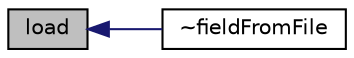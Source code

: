 digraph "load"
{
  bgcolor="transparent";
  edge [fontname="Helvetica",fontsize="10",labelfontname="Helvetica",labelfontsize="10"];
  node [fontname="Helvetica",fontsize="10",shape=record];
  rankdir="LR";
  Node1 [label="load",height=0.2,width=0.4,color="black", fillcolor="grey75", style="filled", fontcolor="black"];
  Node1 -> Node2 [dir="back",color="midnightblue",fontsize="10",style="solid",fontname="Helvetica"];
  Node2 [label="~fieldFromFile",height=0.2,width=0.4,color="black",URL="$a00775.html#a1642d9b3c01547c10d4aa59b0e3ed9a1",tooltip="Destructor. "];
}
